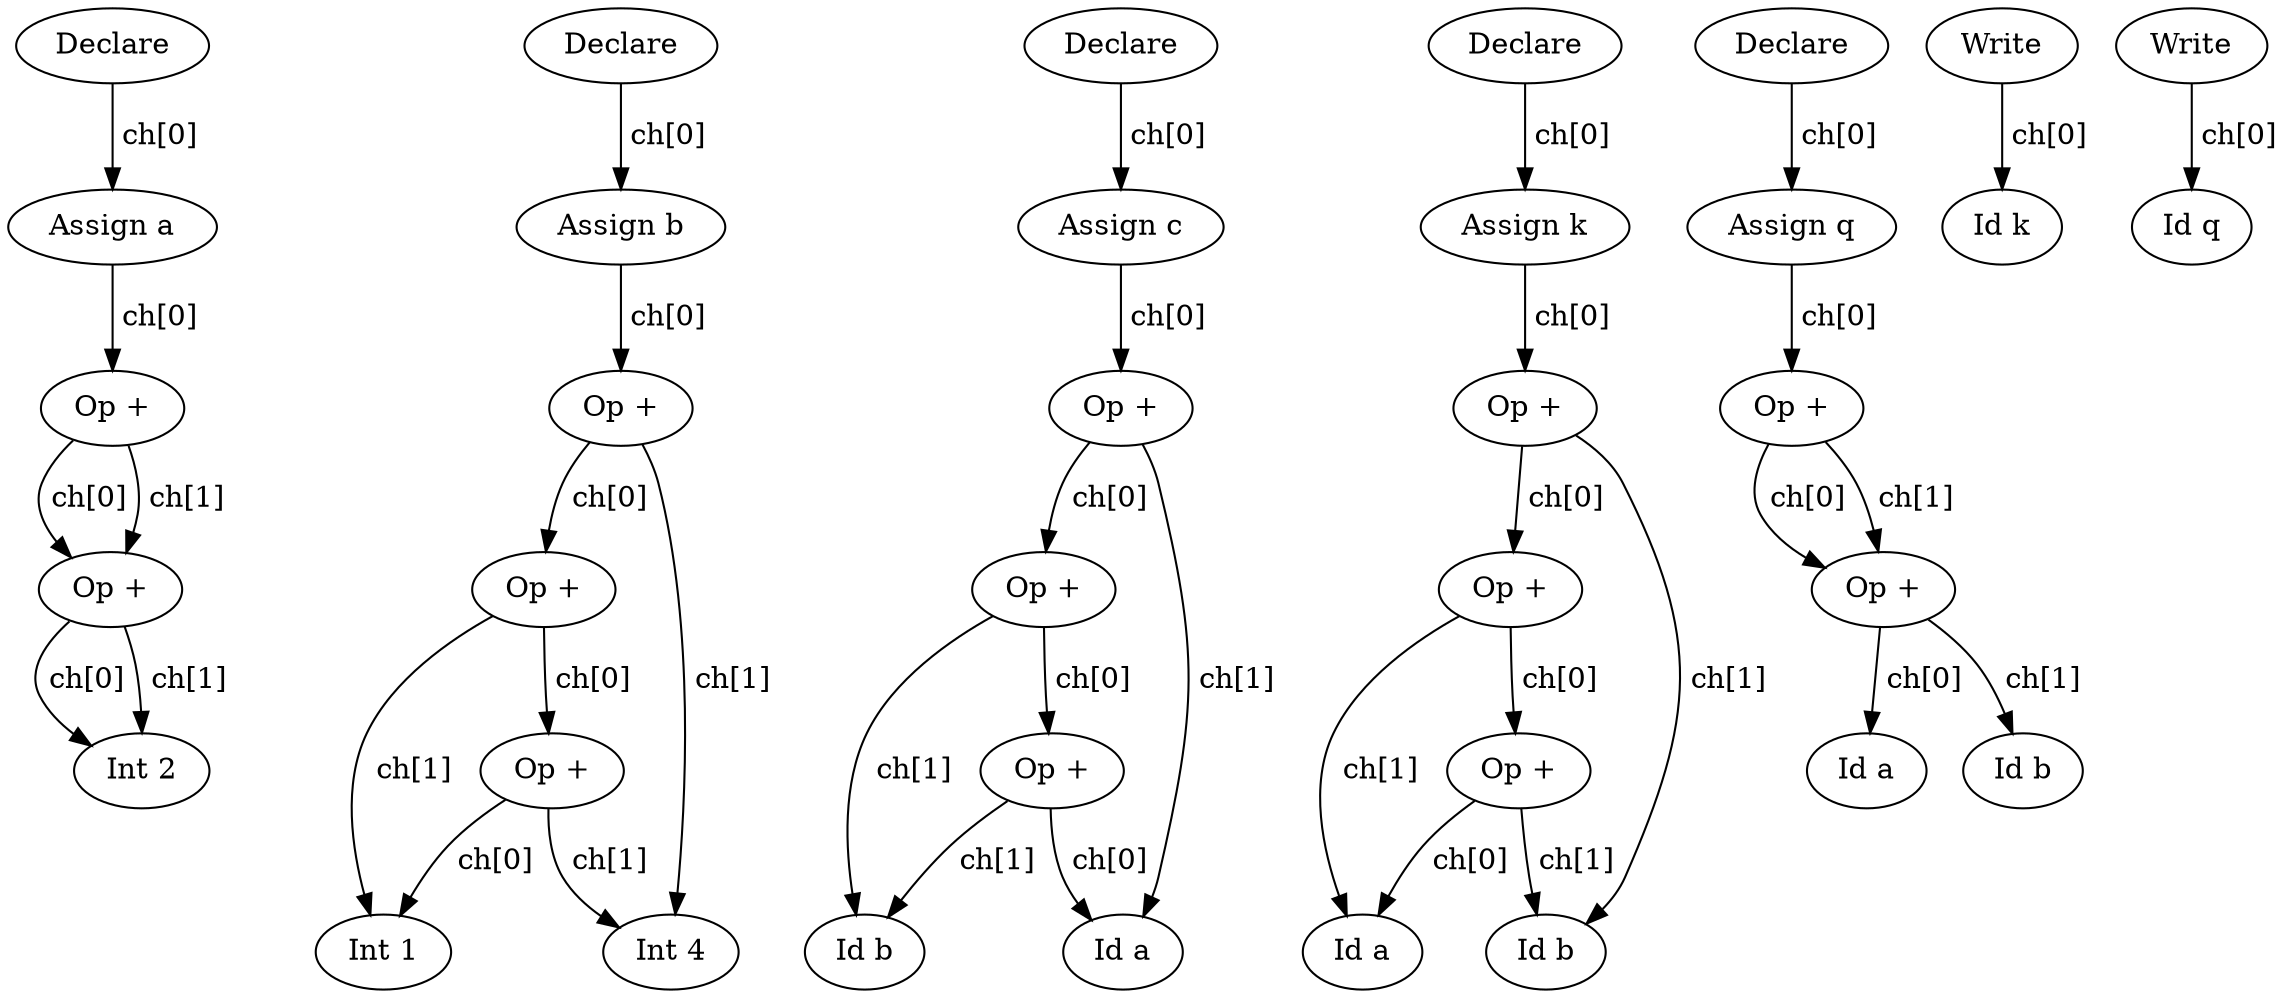 digraph SyntaxTree {
"00000217D47FE8F0" [ label = "Declare"];
"00000217D47FEA80" [ label = "Assign a"];
"00000217D47FE580" [ label = "Op +"];
"00000217D47FE800" [ label = "Op +"];
"00000217D47FE530" [ label = "Int 2"];
"00000217D47FE800" -> "00000217D47FE530" [label = " ch[0] "];
"00000217D47FE800" -> "00000217D47FE530" [label = " ch[1] "];
"00000217D47FE580" -> "00000217D47FE800" [label = " ch[0] "];
"00000217D47FE580" -> "00000217D47FE800" [label = " ch[1] "];
"00000217D47FEA80" -> "00000217D47FE580" [label = " ch[0] "];
"00000217D47FE8F0" -> "00000217D47FEA80" [label = " ch[0] "];
"00000217D47FE760" [ label = "Declare"];
"00000217D47FE6C0" [ label = "Assign b"];
"00000217D47FE620" [ label = "Op +"];
"00000217D47FEB20" [ label = "Op +"];
"00000217D47FE710" [ label = "Op +"];
"00000217D47FE440" [ label = "Int 1"];
"00000217D47FE4E0" [ label = "Int 4"];
"00000217D47FE710" -> "00000217D47FE440" [label = " ch[0] "];
"00000217D47FE710" -> "00000217D47FE4E0" [label = " ch[1] "];
"00000217D47FEB20" -> "00000217D47FE710" [label = " ch[0] "];
"00000217D47FEB20" -> "00000217D47FE440" [label = " ch[1] "];
"00000217D47FE620" -> "00000217D47FEB20" [label = " ch[0] "];
"00000217D47FE620" -> "00000217D47FE4E0" [label = " ch[1] "];
"00000217D47FE6C0" -> "00000217D47FE620" [label = " ch[0] "];
"00000217D47FE760" -> "00000217D47FE6C0" [label = " ch[0] "];
"00000217D47FEA30" [ label = "Declare"];
"00000217D47FE490" [ label = "Assign c"];
"00000217D47FE990" [ label = "Op +"];
"00000217D47FE940" [ label = "Op +"];
"00000217D47FE850" [ label = "Op +"];
"00000217D47FE7B0" [ label = "Id a"];
"00000217D47FE8A0" [ label = "Id b"];
"00000217D47FE850" -> "00000217D47FE7B0" [label = " ch[0] "];
"00000217D47FE850" -> "00000217D47FE8A0" [label = " ch[1] "];
"00000217D47FE940" -> "00000217D47FE850" [label = " ch[0] "];
"00000217D47FE940" -> "00000217D47FE8A0" [label = " ch[1] "];
"00000217D47FE990" -> "00000217D47FE940" [label = " ch[0] "];
"00000217D47FE990" -> "00000217D47FE7B0" [label = " ch[1] "];
"00000217D47FE490" -> "00000217D47FE990" [label = " ch[0] "];
"00000217D47FEA30" -> "00000217D47FE490" [label = " ch[0] "];
"00000217D47FE9E0" [ label = "Declare"];
"00000217D481BD90" [ label = "Assign k"];
"00000217D481C330" [ label = "Op +"];
"00000217D481B7A0" [ label = "Op +"];
"00000217D481B8E0" [ label = "Op +"];
"00000217D481B6B0" [ label = "Id a"];
"00000217D481BE30" [ label = "Id b"];
"00000217D481B8E0" -> "00000217D481B6B0" [label = " ch[0] "];
"00000217D481B8E0" -> "00000217D481BE30" [label = " ch[1] "];
"00000217D481B7A0" -> "00000217D481B8E0" [label = " ch[0] "];
"00000217D481B7A0" -> "00000217D481B6B0" [label = " ch[1] "];
"00000217D481C330" -> "00000217D481B7A0" [label = " ch[0] "];
"00000217D481C330" -> "00000217D481BE30" [label = " ch[1] "];
"00000217D481BD90" -> "00000217D481C330" [label = " ch[0] "];
"00000217D47FE9E0" -> "00000217D481BD90" [label = " ch[0] "];
"00000217D481BA20" [ label = "Declare"];
"00000217D481BF70" [ label = "Assign q"];
"00000217D481B9D0" [ label = "Op +"];
"00000217D481BF20" [ label = "Op +"];
"00000217D481BB10" [ label = "Id a"];
"00000217D481C420" [ label = "Id b"];
"00000217D481BF20" -> "00000217D481BB10" [label = " ch[0] "];
"00000217D481BF20" -> "00000217D481C420" [label = " ch[1] "];
"00000217D481B9D0" -> "00000217D481BF20" [label = " ch[0] "];
"00000217D481B9D0" -> "00000217D481BF20" [label = " ch[1] "];
"00000217D481BF70" -> "00000217D481B9D0" [label = " ch[0] "];
"00000217D481BA20" -> "00000217D481BF70" [label = " ch[0] "];
"00000217D481B700" [ label = "Write"];
"00000217D481B930" [ label = "Id k"];
"00000217D481B700" -> "00000217D481B930" [label = " ch[0] "];
"00000217D481BD40" [ label = "Write"];
"00000217D481B750" [ label = "Id q"];
"00000217D481BD40" -> "00000217D481B750" [label = " ch[0] "];
}
